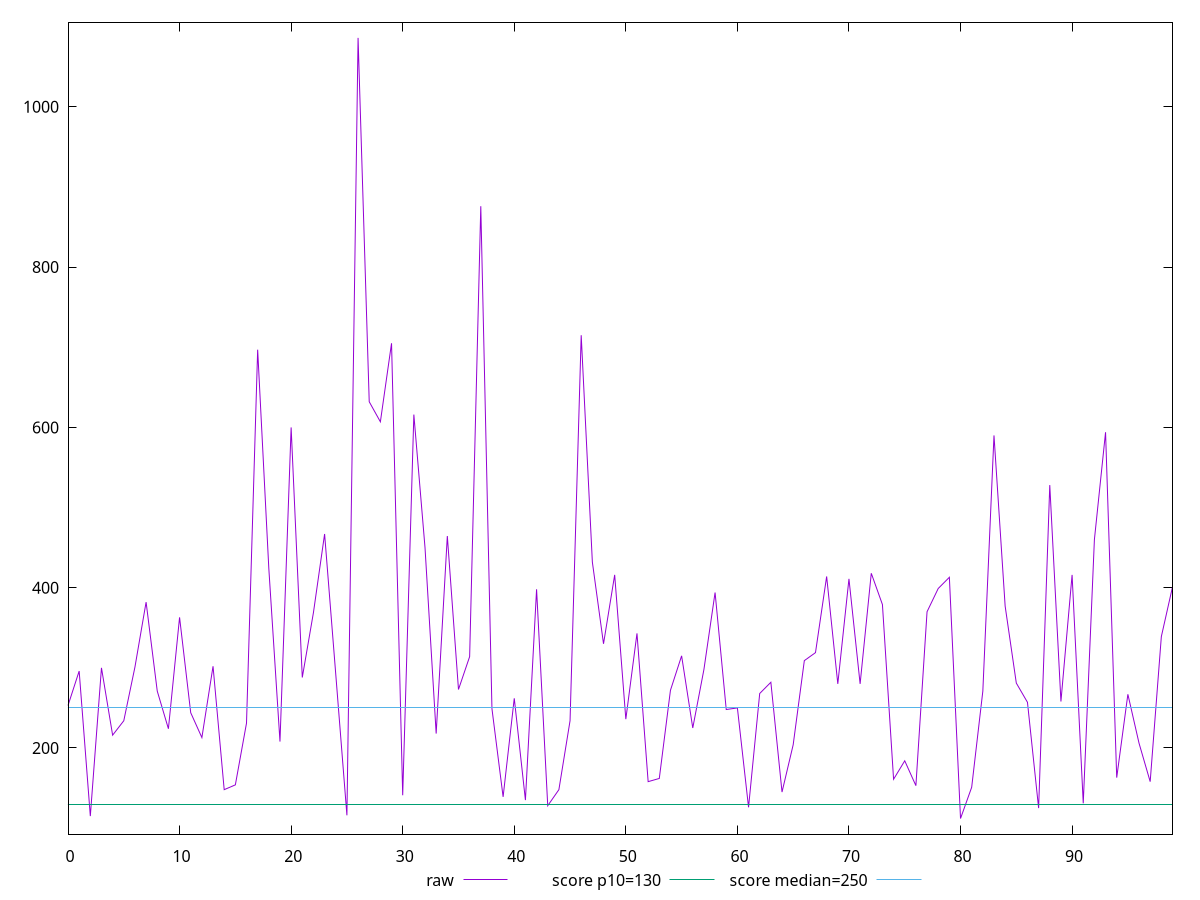 reset

$raw <<EOF
0 253
1 296
2 115
3 300
4 216
5 234.00000000000045
6 301
7 382
8 271
9 224
10 363
11 244
12 213
13 302
14 148
15 154
16 231
17 697
18 424
19 208
20 600
21 288
22 369
23 467
24 292
25 116
26 1086.0000000000002
27 632.0000000000005
28 607
29 705
30 141
31 616
32 450
33 218
34 464.5
35 273
36 314
37 876
38 249
39 139
40 262
41 135
42 398
43 128
44 148
45 234
46 715
47 432
48 330
49 416
50 236
51 343
52 158
53 162
54 272
55 315
56 225
57 298
58 394
59 248
60 249.99999999999955
61 126
62 268
63 282
64 145
65 204
66 309
67 319
68 414
69 280
70 411
71 280
72 418
73 379
74 161
75 184
76 152.99999999999955
77 370
78 399
79 412.99999999999955
80 112
81 151
82 271
83 589.9999999999995
84 377
85 281
86 257
87 125
88 528
89 258
90 416
91 131
92 460
93 594
94 163
95 267
96 206
97 158
98 339
99 401
EOF

set key outside below
set xrange [0:99]
set yrange [92.52:1105.4800000000002]
set trange [92.52:1105.4800000000002]
set terminal svg size 640, 500 enhanced background rgb 'white'
set output "report_00015_2021-02-09T16-11-33.973Z/max-potential-fid/samples/pages+cached+noadtech/raw/values.svg"

plot $raw title "raw" with line, \
     130 title "score p10=130", \
     250 title "score median=250"

reset
